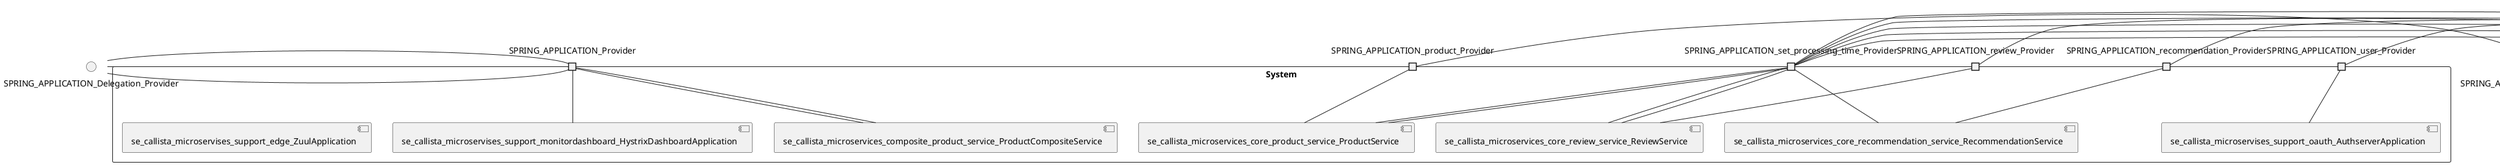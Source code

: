 @startuml
skinparam fixCircleLabelOverlapping true
skinparam componentStyle uml2
() SPRING_APPLICATION_Delegation_Provider
() SPRING_APPLICATION_product_Delegation_Provider
() SPRING_APPLICATION_recommendation_Delegation_Provider
() SPRING_APPLICATION_review_Delegation_Provider
() SPRING_APPLICATION_set_processing_time_Delegation_Provider
() SPRING_APPLICATION_user_Delegation_Provider
rectangle System {
[se_callista_microservices_composite_product_service_ProductCompositeService] [[callistaenterprise-blog-microservices.repository#_-Y2i3MYmEe629-Adgap0Tg]]
[se_callista_microservices_core_product_service_ProductService] [[callistaenterprise-blog-microservices.repository#_-Y2i3MYmEe629-Adgap0Tg]]
[se_callista_microservices_core_recommendation_service_RecommendationService] [[callistaenterprise-blog-microservices.repository#_-Y2i3MYmEe629-Adgap0Tg]]
[se_callista_microservices_core_review_service_ReviewService] [[callistaenterprise-blog-microservices.repository#_-Y2i3MYmEe629-Adgap0Tg]]
[se_callista_microservises_support_edge_ZuulApplication] [[callistaenterprise-blog-microservices.repository#_-Y2i3MYmEe629-Adgap0Tg]]
[se_callista_microservises_support_monitordashboard_HystrixDashboardApplication] [[callistaenterprise-blog-microservices.repository#_-Y2i3MYmEe629-Adgap0Tg]]
[se_callista_microservises_support_oauth_AuthserverApplication] [[callistaenterprise-blog-microservices.repository#_-Y2i3MYmEe629-Adgap0Tg]]
port SPRING_APPLICATION_Provider
SPRING_APPLICATION_Delegation_Provider - SPRING_APPLICATION_Provider
SPRING_APPLICATION_Provider - [se_callista_microservises_support_monitordashboard_HystrixDashboardApplication]
port SPRING_APPLICATION_Provider
SPRING_APPLICATION_Delegation_Provider - SPRING_APPLICATION_Provider
SPRING_APPLICATION_Provider - [se_callista_microservices_composite_product_service_ProductCompositeService]
port SPRING_APPLICATION_Provider
SPRING_APPLICATION_Delegation_Provider - SPRING_APPLICATION_Provider
SPRING_APPLICATION_Provider - [se_callista_microservices_composite_product_service_ProductCompositeService]
port SPRING_APPLICATION_product_Provider
SPRING_APPLICATION_product_Delegation_Provider - SPRING_APPLICATION_product_Provider
SPRING_APPLICATION_product_Provider - [se_callista_microservices_core_product_service_ProductService]
port SPRING_APPLICATION_recommendation_Provider
SPRING_APPLICATION_recommendation_Delegation_Provider - SPRING_APPLICATION_recommendation_Provider
SPRING_APPLICATION_recommendation_Provider - [se_callista_microservices_core_recommendation_service_RecommendationService]
port SPRING_APPLICATION_review_Provider
SPRING_APPLICATION_review_Delegation_Provider - SPRING_APPLICATION_review_Provider
SPRING_APPLICATION_review_Provider - [se_callista_microservices_core_review_service_ReviewService]
port SPRING_APPLICATION_set_processing_time_Provider
SPRING_APPLICATION_set_processing_time_Delegation_Provider - SPRING_APPLICATION_set_processing_time_Provider
SPRING_APPLICATION_set_processing_time_Provider - [se_callista_microservices_core_recommendation_service_RecommendationService]
port SPRING_APPLICATION_set_processing_time_Provider
SPRING_APPLICATION_set_processing_time_Delegation_Provider - SPRING_APPLICATION_set_processing_time_Provider
SPRING_APPLICATION_set_processing_time_Provider - [se_callista_microservices_core_review_service_ReviewService]
port SPRING_APPLICATION_set_processing_time_Provider
SPRING_APPLICATION_set_processing_time_Delegation_Provider - SPRING_APPLICATION_set_processing_time_Provider
SPRING_APPLICATION_set_processing_time_Provider - [se_callista_microservices_core_review_service_ReviewService]
port SPRING_APPLICATION_set_processing_time_Provider
SPRING_APPLICATION_set_processing_time_Delegation_Provider - SPRING_APPLICATION_set_processing_time_Provider
SPRING_APPLICATION_set_processing_time_Provider - [se_callista_microservices_core_product_service_ProductService]
port SPRING_APPLICATION_set_processing_time_Provider
SPRING_APPLICATION_set_processing_time_Delegation_Provider - SPRING_APPLICATION_set_processing_time_Provider
SPRING_APPLICATION_set_processing_time_Provider - [se_callista_microservices_core_product_service_ProductService]
port SPRING_APPLICATION_user_Provider
SPRING_APPLICATION_user_Delegation_Provider - SPRING_APPLICATION_user_Provider
SPRING_APPLICATION_user_Provider - [se_callista_microservises_support_oauth_AuthserverApplication]
}

@enduml

